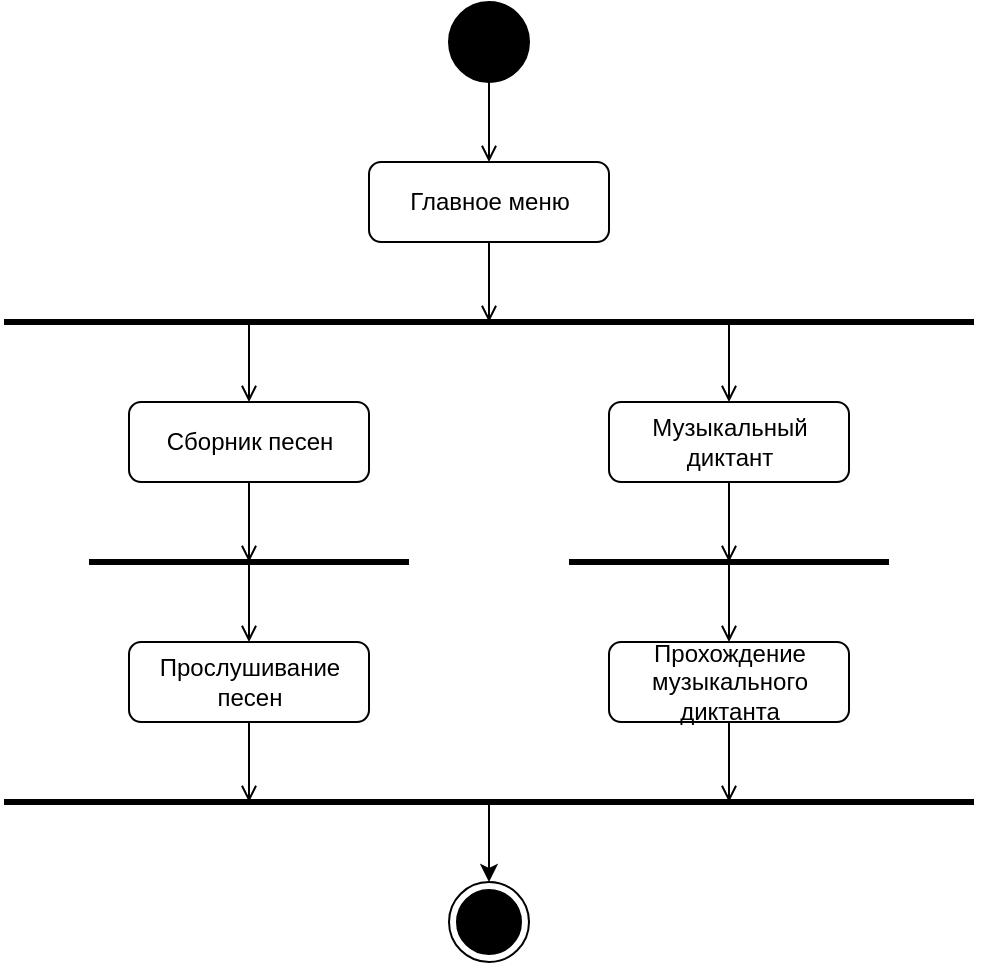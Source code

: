 <mxfile version="27.0.3">
  <diagram name="Страница — 1" id="UXgWJFZhLzzy9HBtTdlR">
    <mxGraphModel dx="994" dy="580" grid="1" gridSize="10" guides="1" tooltips="1" connect="1" arrows="1" fold="1" page="1" pageScale="1" pageWidth="1169" pageHeight="827" math="0" shadow="0">
      <root>
        <mxCell id="0" />
        <mxCell id="1" parent="0" />
        <mxCell id="TDtISpapxkmjZny8iCPO-1" value="" style="ellipse;fillColor=strokeColor;html=1;" vertex="1" parent="1">
          <mxGeometry x="564.5" y="174" width="40" height="40" as="geometry" />
        </mxCell>
        <mxCell id="TDtISpapxkmjZny8iCPO-2" value="" style="endArrow=open;html=1;rounded=0;exitX=0.5;exitY=1;exitDx=0;exitDy=0;endFill=0;" edge="1" parent="1" source="TDtISpapxkmjZny8iCPO-1">
          <mxGeometry width="50" height="50" relative="1" as="geometry">
            <mxPoint x="564.5" y="424" as="sourcePoint" />
            <mxPoint x="584.5" y="254" as="targetPoint" />
          </mxGeometry>
        </mxCell>
        <mxCell id="TDtISpapxkmjZny8iCPO-4" value="Главное меню" style="rounded=1;whiteSpace=wrap;html=1;" vertex="1" parent="1">
          <mxGeometry x="524.5" y="254" width="120" height="40" as="geometry" />
        </mxCell>
        <mxCell id="TDtISpapxkmjZny8iCPO-5" value="" style="endArrow=open;html=1;rounded=0;exitX=0.5;exitY=1;exitDx=0;exitDy=0;endFill=0;" edge="1" parent="1" source="TDtISpapxkmjZny8iCPO-4">
          <mxGeometry width="50" height="50" relative="1" as="geometry">
            <mxPoint x="564.5" y="424" as="sourcePoint" />
            <mxPoint x="584.5" y="334" as="targetPoint" />
          </mxGeometry>
        </mxCell>
        <mxCell id="TDtISpapxkmjZny8iCPO-7" value="" style="endArrow=none;startArrow=none;endFill=0;startFill=0;endSize=8;html=1;verticalAlign=bottom;labelBackgroundColor=none;strokeWidth=3;rounded=0;" edge="1" parent="1">
          <mxGeometry width="160" relative="1" as="geometry">
            <mxPoint x="342" y="334" as="sourcePoint" />
            <mxPoint x="827" y="334" as="targetPoint" />
          </mxGeometry>
        </mxCell>
        <mxCell id="TDtISpapxkmjZny8iCPO-8" value="" style="endArrow=open;html=1;rounded=0;endFill=0;" edge="1" parent="1">
          <mxGeometry width="50" height="50" relative="1" as="geometry">
            <mxPoint x="464.5" y="334" as="sourcePoint" />
            <mxPoint x="464.5" y="374" as="targetPoint" />
          </mxGeometry>
        </mxCell>
        <mxCell id="TDtISpapxkmjZny8iCPO-9" value="Сборник песен" style="rounded=1;whiteSpace=wrap;html=1;" vertex="1" parent="1">
          <mxGeometry x="404.5" y="374" width="120" height="40" as="geometry" />
        </mxCell>
        <mxCell id="TDtISpapxkmjZny8iCPO-10" value="" style="endArrow=open;html=1;rounded=0;exitX=0.5;exitY=1;exitDx=0;exitDy=0;endFill=0;" edge="1" parent="1" source="TDtISpapxkmjZny8iCPO-9">
          <mxGeometry width="50" height="50" relative="1" as="geometry">
            <mxPoint x="564.5" y="424" as="sourcePoint" />
            <mxPoint x="464.5" y="454" as="targetPoint" />
          </mxGeometry>
        </mxCell>
        <mxCell id="TDtISpapxkmjZny8iCPO-12" value="" style="endArrow=none;startArrow=none;endFill=0;startFill=0;endSize=8;html=1;verticalAlign=bottom;labelBackgroundColor=none;strokeWidth=3;rounded=0;" edge="1" parent="1">
          <mxGeometry width="160" relative="1" as="geometry">
            <mxPoint x="384.5" y="454" as="sourcePoint" />
            <mxPoint x="544.5" y="454" as="targetPoint" />
          </mxGeometry>
        </mxCell>
        <mxCell id="TDtISpapxkmjZny8iCPO-13" value="" style="endArrow=open;html=1;rounded=0;endFill=0;" edge="1" parent="1" target="TDtISpapxkmjZny8iCPO-14">
          <mxGeometry width="50" height="50" relative="1" as="geometry">
            <mxPoint x="464.5" y="454" as="sourcePoint" />
            <mxPoint x="464.5" y="494" as="targetPoint" />
          </mxGeometry>
        </mxCell>
        <mxCell id="TDtISpapxkmjZny8iCPO-14" value="Прослушивание песен" style="rounded=1;whiteSpace=wrap;html=1;" vertex="1" parent="1">
          <mxGeometry x="404.5" y="494" width="120" height="40" as="geometry" />
        </mxCell>
        <mxCell id="TDtISpapxkmjZny8iCPO-15" value="" style="endArrow=open;html=1;rounded=0;endFill=0;" edge="1" parent="1">
          <mxGeometry width="50" height="50" relative="1" as="geometry">
            <mxPoint x="704.5" y="334" as="sourcePoint" />
            <mxPoint x="704.5" y="374" as="targetPoint" />
          </mxGeometry>
        </mxCell>
        <mxCell id="TDtISpapxkmjZny8iCPO-16" value="Музыкальный диктант" style="rounded=1;whiteSpace=wrap;html=1;" vertex="1" parent="1">
          <mxGeometry x="644.5" y="374" width="120" height="40" as="geometry" />
        </mxCell>
        <mxCell id="TDtISpapxkmjZny8iCPO-17" value="" style="endArrow=open;html=1;rounded=0;exitX=0.5;exitY=1;exitDx=0;exitDy=0;endFill=0;" edge="1" parent="1" source="TDtISpapxkmjZny8iCPO-16">
          <mxGeometry width="50" height="50" relative="1" as="geometry">
            <mxPoint x="804.5" y="424" as="sourcePoint" />
            <mxPoint x="704.5" y="454" as="targetPoint" />
          </mxGeometry>
        </mxCell>
        <mxCell id="TDtISpapxkmjZny8iCPO-18" value="" style="endArrow=none;startArrow=none;endFill=0;startFill=0;endSize=8;html=1;verticalAlign=bottom;labelBackgroundColor=none;strokeWidth=3;rounded=0;" edge="1" parent="1">
          <mxGeometry width="160" relative="1" as="geometry">
            <mxPoint x="624.5" y="454" as="sourcePoint" />
            <mxPoint x="784.5" y="454" as="targetPoint" />
          </mxGeometry>
        </mxCell>
        <mxCell id="TDtISpapxkmjZny8iCPO-19" value="" style="endArrow=open;html=1;rounded=0;endFill=0;" edge="1" parent="1" target="TDtISpapxkmjZny8iCPO-20">
          <mxGeometry width="50" height="50" relative="1" as="geometry">
            <mxPoint x="704.5" y="454" as="sourcePoint" />
            <mxPoint x="704.5" y="494" as="targetPoint" />
          </mxGeometry>
        </mxCell>
        <mxCell id="TDtISpapxkmjZny8iCPO-20" value="Прохождение музыкального диктанта" style="rounded=1;whiteSpace=wrap;html=1;" vertex="1" parent="1">
          <mxGeometry x="644.5" y="494" width="120" height="40" as="geometry" />
        </mxCell>
        <mxCell id="TDtISpapxkmjZny8iCPO-21" value="" style="endArrow=none;startArrow=none;endFill=0;startFill=0;endSize=8;html=1;verticalAlign=bottom;labelBackgroundColor=none;strokeWidth=3;rounded=0;" edge="1" parent="1">
          <mxGeometry width="160" relative="1" as="geometry">
            <mxPoint x="342" y="574" as="sourcePoint" />
            <mxPoint x="827" y="574" as="targetPoint" />
          </mxGeometry>
        </mxCell>
        <mxCell id="TDtISpapxkmjZny8iCPO-22" value="" style="endArrow=open;html=1;rounded=0;exitX=0.5;exitY=1;exitDx=0;exitDy=0;endFill=0;" edge="1" parent="1" source="TDtISpapxkmjZny8iCPO-14">
          <mxGeometry width="50" height="50" relative="1" as="geometry">
            <mxPoint x="564.5" y="624" as="sourcePoint" />
            <mxPoint x="464.5" y="574" as="targetPoint" />
          </mxGeometry>
        </mxCell>
        <mxCell id="TDtISpapxkmjZny8iCPO-23" value="" style="endArrow=open;html=1;rounded=0;exitX=0.5;exitY=1;exitDx=0;exitDy=0;endFill=0;" edge="1" parent="1" source="TDtISpapxkmjZny8iCPO-20">
          <mxGeometry width="50" height="50" relative="1" as="geometry">
            <mxPoint x="564.5" y="624" as="sourcePoint" />
            <mxPoint x="704.5" y="574" as="targetPoint" />
          </mxGeometry>
        </mxCell>
        <mxCell id="TDtISpapxkmjZny8iCPO-24" value="" style="endArrow=classic;html=1;rounded=0;entryX=0.5;entryY=0;entryDx=0;entryDy=0;" edge="1" parent="1" target="TDtISpapxkmjZny8iCPO-25">
          <mxGeometry width="50" height="50" relative="1" as="geometry">
            <mxPoint x="584.5" y="574" as="sourcePoint" />
            <mxPoint x="584.5" y="614" as="targetPoint" />
          </mxGeometry>
        </mxCell>
        <mxCell id="TDtISpapxkmjZny8iCPO-25" value="" style="ellipse;html=1;shape=endState;fillColor=strokeColor;" vertex="1" parent="1">
          <mxGeometry x="564.5" y="614" width="40" height="40" as="geometry" />
        </mxCell>
      </root>
    </mxGraphModel>
  </diagram>
</mxfile>
